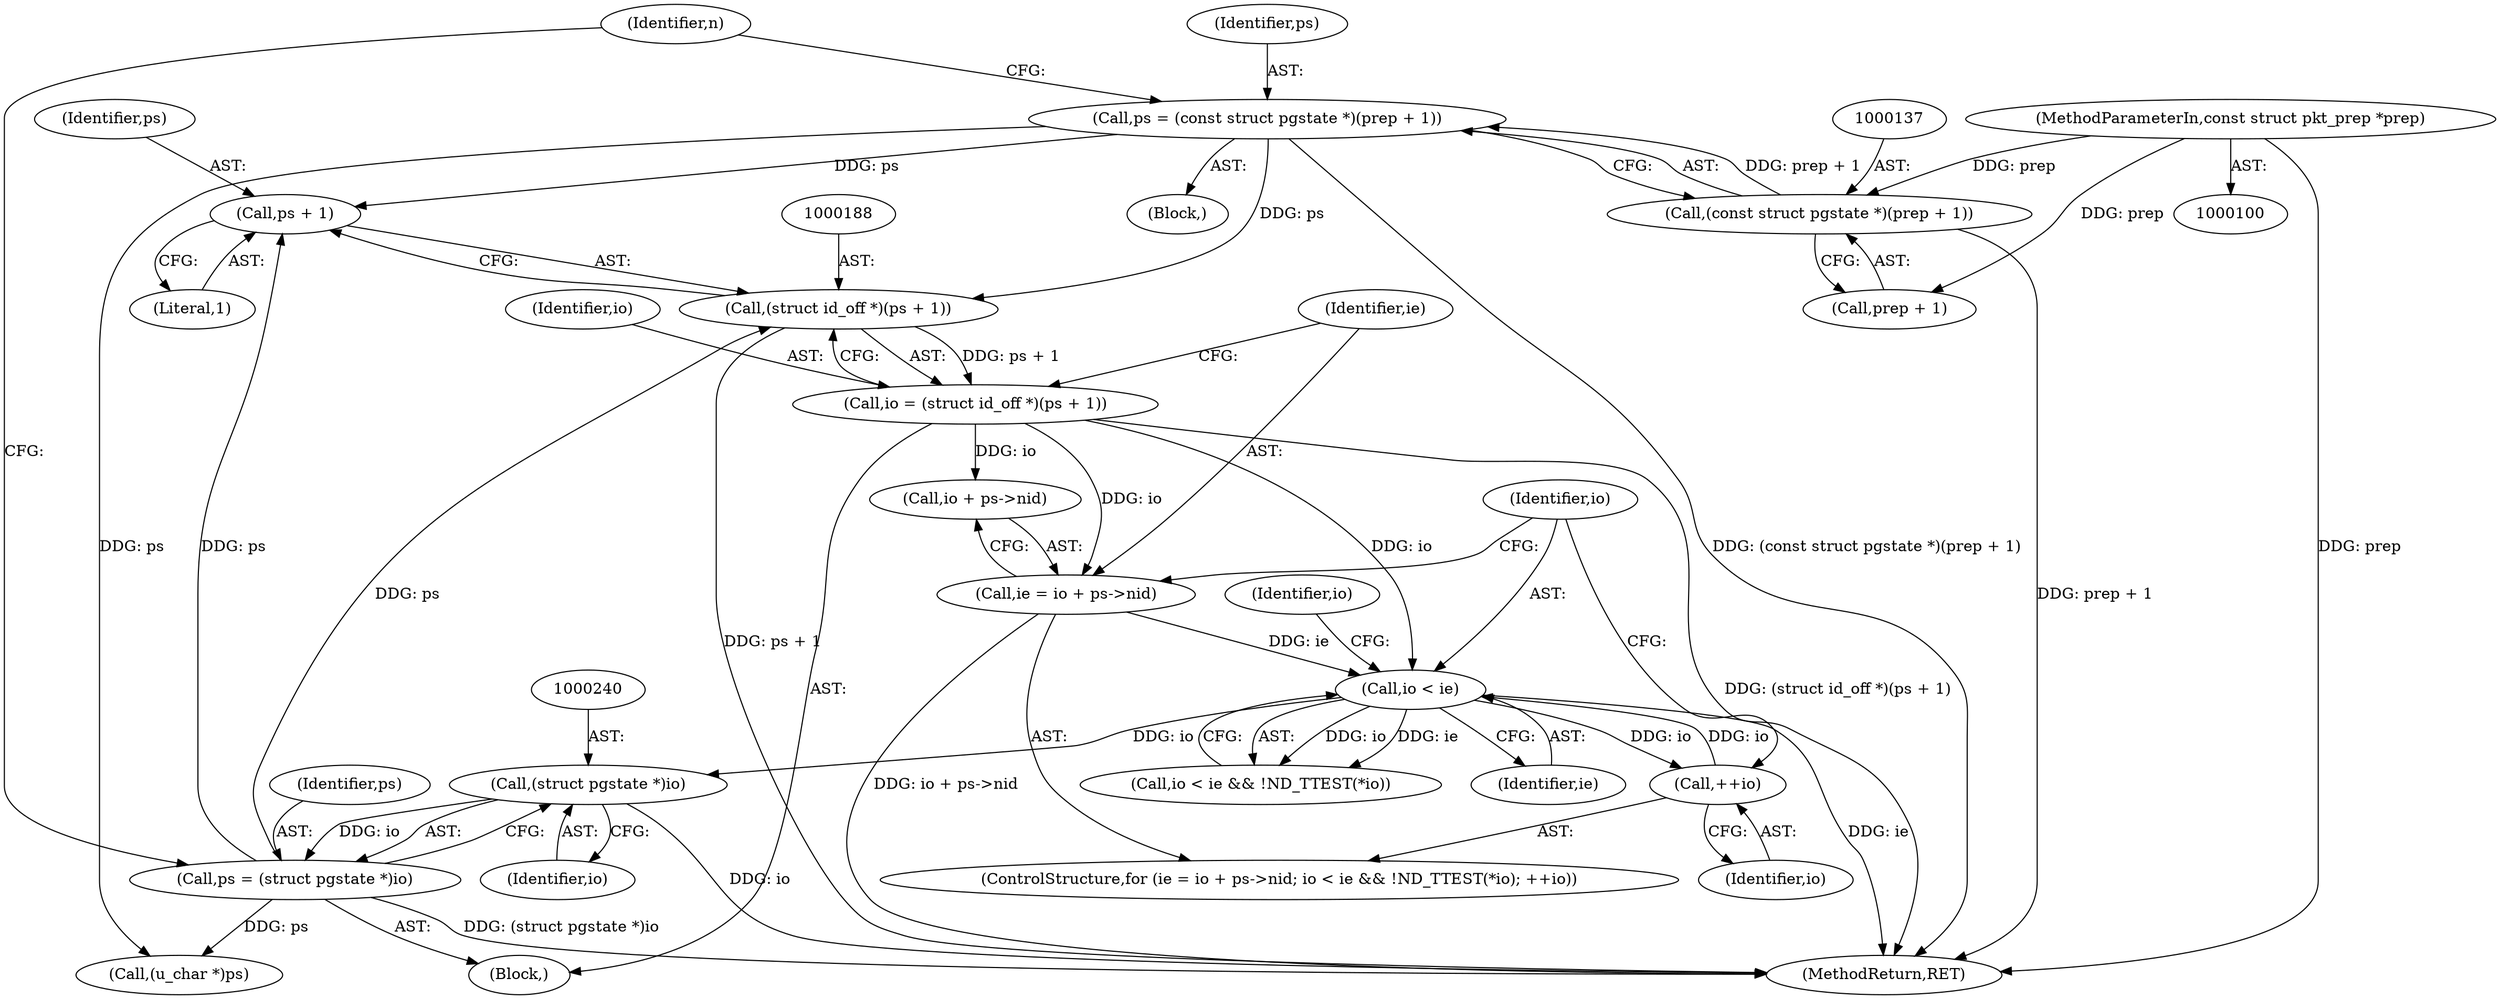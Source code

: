 digraph "0_tcpdump_3ed82f4ed0095768529afc22b923c8f7171fff70_0@pointer" {
"1000189" [label="(Call,ps + 1)"];
"1000237" [label="(Call,ps = (struct pgstate *)io)"];
"1000239" [label="(Call,(struct pgstate *)io)"];
"1000201" [label="(Call,io < ie)"];
"1000208" [label="(Call,++io)"];
"1000185" [label="(Call,io = (struct id_off *)(ps + 1))"];
"1000187" [label="(Call,(struct id_off *)(ps + 1))"];
"1000134" [label="(Call,ps = (const struct pgstate *)(prep + 1))"];
"1000136" [label="(Call,(const struct pgstate *)(prep + 1))"];
"1000102" [label="(MethodParameterIn,const struct pkt_prep *prep)"];
"1000193" [label="(Call,ie = io + ps->nid)"];
"1000238" [label="(Identifier,ps)"];
"1000252" [label="(MethodReturn,RET)"];
"1000102" [label="(MethodParameterIn,const struct pkt_prep *prep)"];
"1000151" [label="(Block,)"];
"1000201" [label="(Call,io < ie)"];
"1000193" [label="(Call,ie = io + ps->nid)"];
"1000202" [label="(Identifier,io)"];
"1000208" [label="(Call,++io)"];
"1000189" [label="(Call,ps + 1)"];
"1000241" [label="(Identifier,io)"];
"1000192" [label="(ControlStructure,for (ie = io + ps->nid; io < ie && !ND_TTEST(*io); ++io))"];
"1000195" [label="(Call,io + ps->nid)"];
"1000194" [label="(Identifier,ie)"];
"1000186" [label="(Identifier,io)"];
"1000190" [label="(Identifier,ps)"];
"1000245" [label="(Call,(u_char *)ps)"];
"1000136" [label="(Call,(const struct pgstate *)(prep + 1))"];
"1000191" [label="(Literal,1)"];
"1000104" [label="(Block,)"];
"1000187" [label="(Call,(struct id_off *)(ps + 1))"];
"1000200" [label="(Call,io < ie && !ND_TTEST(*io))"];
"1000138" [label="(Call,prep + 1)"];
"1000237" [label="(Call,ps = (struct pgstate *)io)"];
"1000134" [label="(Call,ps = (const struct pgstate *)(prep + 1))"];
"1000209" [label="(Identifier,io)"];
"1000145" [label="(Identifier,n)"];
"1000135" [label="(Identifier,ps)"];
"1000239" [label="(Call,(struct pgstate *)io)"];
"1000203" [label="(Identifier,ie)"];
"1000207" [label="(Identifier,io)"];
"1000185" [label="(Call,io = (struct id_off *)(ps + 1))"];
"1000189" -> "1000187"  [label="AST: "];
"1000189" -> "1000191"  [label="CFG: "];
"1000190" -> "1000189"  [label="AST: "];
"1000191" -> "1000189"  [label="AST: "];
"1000187" -> "1000189"  [label="CFG: "];
"1000237" -> "1000189"  [label="DDG: ps"];
"1000134" -> "1000189"  [label="DDG: ps"];
"1000237" -> "1000151"  [label="AST: "];
"1000237" -> "1000239"  [label="CFG: "];
"1000238" -> "1000237"  [label="AST: "];
"1000239" -> "1000237"  [label="AST: "];
"1000145" -> "1000237"  [label="CFG: "];
"1000237" -> "1000252"  [label="DDG: (struct pgstate *)io"];
"1000237" -> "1000187"  [label="DDG: ps"];
"1000239" -> "1000237"  [label="DDG: io"];
"1000237" -> "1000245"  [label="DDG: ps"];
"1000239" -> "1000241"  [label="CFG: "];
"1000240" -> "1000239"  [label="AST: "];
"1000241" -> "1000239"  [label="AST: "];
"1000239" -> "1000252"  [label="DDG: io"];
"1000201" -> "1000239"  [label="DDG: io"];
"1000201" -> "1000200"  [label="AST: "];
"1000201" -> "1000203"  [label="CFG: "];
"1000202" -> "1000201"  [label="AST: "];
"1000203" -> "1000201"  [label="AST: "];
"1000207" -> "1000201"  [label="CFG: "];
"1000200" -> "1000201"  [label="CFG: "];
"1000201" -> "1000252"  [label="DDG: ie"];
"1000201" -> "1000200"  [label="DDG: io"];
"1000201" -> "1000200"  [label="DDG: ie"];
"1000208" -> "1000201"  [label="DDG: io"];
"1000185" -> "1000201"  [label="DDG: io"];
"1000193" -> "1000201"  [label="DDG: ie"];
"1000201" -> "1000208"  [label="DDG: io"];
"1000208" -> "1000192"  [label="AST: "];
"1000208" -> "1000209"  [label="CFG: "];
"1000209" -> "1000208"  [label="AST: "];
"1000202" -> "1000208"  [label="CFG: "];
"1000185" -> "1000151"  [label="AST: "];
"1000185" -> "1000187"  [label="CFG: "];
"1000186" -> "1000185"  [label="AST: "];
"1000187" -> "1000185"  [label="AST: "];
"1000194" -> "1000185"  [label="CFG: "];
"1000185" -> "1000252"  [label="DDG: (struct id_off *)(ps + 1)"];
"1000187" -> "1000185"  [label="DDG: ps + 1"];
"1000185" -> "1000193"  [label="DDG: io"];
"1000185" -> "1000195"  [label="DDG: io"];
"1000188" -> "1000187"  [label="AST: "];
"1000187" -> "1000252"  [label="DDG: ps + 1"];
"1000134" -> "1000187"  [label="DDG: ps"];
"1000134" -> "1000104"  [label="AST: "];
"1000134" -> "1000136"  [label="CFG: "];
"1000135" -> "1000134"  [label="AST: "];
"1000136" -> "1000134"  [label="AST: "];
"1000145" -> "1000134"  [label="CFG: "];
"1000134" -> "1000252"  [label="DDG: (const struct pgstate *)(prep + 1)"];
"1000136" -> "1000134"  [label="DDG: prep + 1"];
"1000134" -> "1000245"  [label="DDG: ps"];
"1000136" -> "1000138"  [label="CFG: "];
"1000137" -> "1000136"  [label="AST: "];
"1000138" -> "1000136"  [label="AST: "];
"1000136" -> "1000252"  [label="DDG: prep + 1"];
"1000102" -> "1000136"  [label="DDG: prep"];
"1000102" -> "1000100"  [label="AST: "];
"1000102" -> "1000252"  [label="DDG: prep"];
"1000102" -> "1000138"  [label="DDG: prep"];
"1000193" -> "1000192"  [label="AST: "];
"1000193" -> "1000195"  [label="CFG: "];
"1000194" -> "1000193"  [label="AST: "];
"1000195" -> "1000193"  [label="AST: "];
"1000202" -> "1000193"  [label="CFG: "];
"1000193" -> "1000252"  [label="DDG: io + ps->nid"];
}
